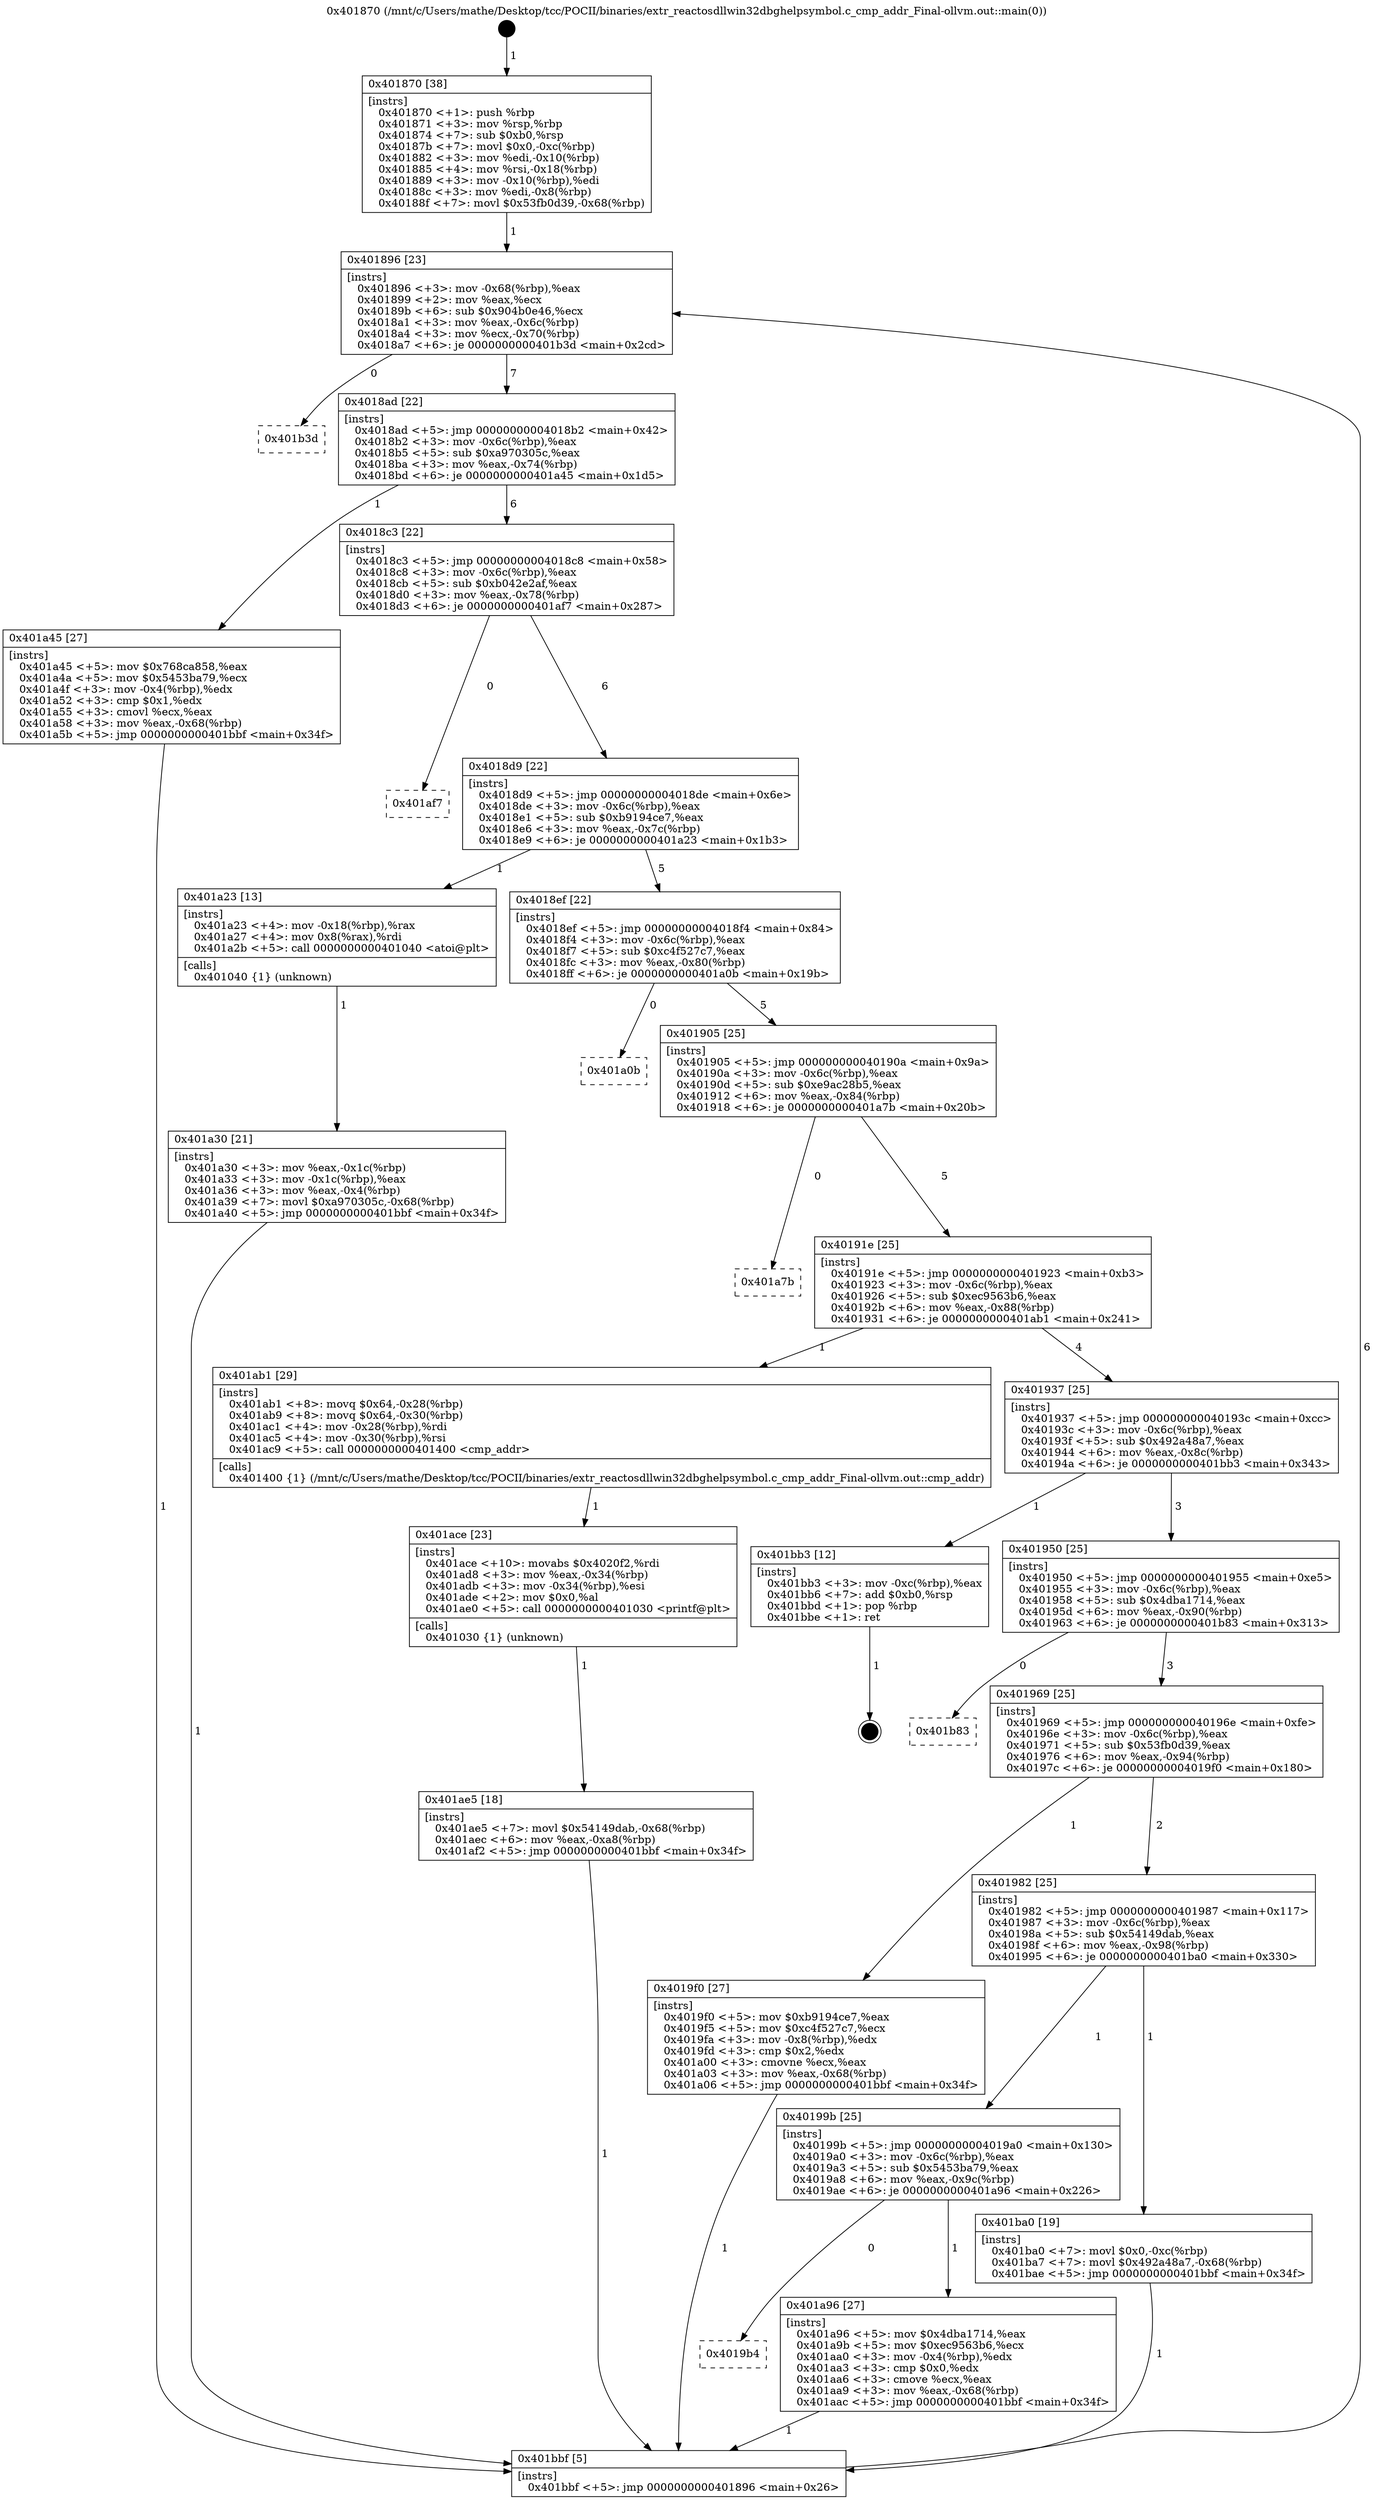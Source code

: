 digraph "0x401870" {
  label = "0x401870 (/mnt/c/Users/mathe/Desktop/tcc/POCII/binaries/extr_reactosdllwin32dbghelpsymbol.c_cmp_addr_Final-ollvm.out::main(0))"
  labelloc = "t"
  node[shape=record]

  Entry [label="",width=0.3,height=0.3,shape=circle,fillcolor=black,style=filled]
  "0x401896" [label="{
     0x401896 [23]\l
     | [instrs]\l
     &nbsp;&nbsp;0x401896 \<+3\>: mov -0x68(%rbp),%eax\l
     &nbsp;&nbsp;0x401899 \<+2\>: mov %eax,%ecx\l
     &nbsp;&nbsp;0x40189b \<+6\>: sub $0x904b0e46,%ecx\l
     &nbsp;&nbsp;0x4018a1 \<+3\>: mov %eax,-0x6c(%rbp)\l
     &nbsp;&nbsp;0x4018a4 \<+3\>: mov %ecx,-0x70(%rbp)\l
     &nbsp;&nbsp;0x4018a7 \<+6\>: je 0000000000401b3d \<main+0x2cd\>\l
  }"]
  "0x401b3d" [label="{
     0x401b3d\l
  }", style=dashed]
  "0x4018ad" [label="{
     0x4018ad [22]\l
     | [instrs]\l
     &nbsp;&nbsp;0x4018ad \<+5\>: jmp 00000000004018b2 \<main+0x42\>\l
     &nbsp;&nbsp;0x4018b2 \<+3\>: mov -0x6c(%rbp),%eax\l
     &nbsp;&nbsp;0x4018b5 \<+5\>: sub $0xa970305c,%eax\l
     &nbsp;&nbsp;0x4018ba \<+3\>: mov %eax,-0x74(%rbp)\l
     &nbsp;&nbsp;0x4018bd \<+6\>: je 0000000000401a45 \<main+0x1d5\>\l
  }"]
  Exit [label="",width=0.3,height=0.3,shape=circle,fillcolor=black,style=filled,peripheries=2]
  "0x401a45" [label="{
     0x401a45 [27]\l
     | [instrs]\l
     &nbsp;&nbsp;0x401a45 \<+5\>: mov $0x768ca858,%eax\l
     &nbsp;&nbsp;0x401a4a \<+5\>: mov $0x5453ba79,%ecx\l
     &nbsp;&nbsp;0x401a4f \<+3\>: mov -0x4(%rbp),%edx\l
     &nbsp;&nbsp;0x401a52 \<+3\>: cmp $0x1,%edx\l
     &nbsp;&nbsp;0x401a55 \<+3\>: cmovl %ecx,%eax\l
     &nbsp;&nbsp;0x401a58 \<+3\>: mov %eax,-0x68(%rbp)\l
     &nbsp;&nbsp;0x401a5b \<+5\>: jmp 0000000000401bbf \<main+0x34f\>\l
  }"]
  "0x4018c3" [label="{
     0x4018c3 [22]\l
     | [instrs]\l
     &nbsp;&nbsp;0x4018c3 \<+5\>: jmp 00000000004018c8 \<main+0x58\>\l
     &nbsp;&nbsp;0x4018c8 \<+3\>: mov -0x6c(%rbp),%eax\l
     &nbsp;&nbsp;0x4018cb \<+5\>: sub $0xb042e2af,%eax\l
     &nbsp;&nbsp;0x4018d0 \<+3\>: mov %eax,-0x78(%rbp)\l
     &nbsp;&nbsp;0x4018d3 \<+6\>: je 0000000000401af7 \<main+0x287\>\l
  }"]
  "0x401ae5" [label="{
     0x401ae5 [18]\l
     | [instrs]\l
     &nbsp;&nbsp;0x401ae5 \<+7\>: movl $0x54149dab,-0x68(%rbp)\l
     &nbsp;&nbsp;0x401aec \<+6\>: mov %eax,-0xa8(%rbp)\l
     &nbsp;&nbsp;0x401af2 \<+5\>: jmp 0000000000401bbf \<main+0x34f\>\l
  }"]
  "0x401af7" [label="{
     0x401af7\l
  }", style=dashed]
  "0x4018d9" [label="{
     0x4018d9 [22]\l
     | [instrs]\l
     &nbsp;&nbsp;0x4018d9 \<+5\>: jmp 00000000004018de \<main+0x6e\>\l
     &nbsp;&nbsp;0x4018de \<+3\>: mov -0x6c(%rbp),%eax\l
     &nbsp;&nbsp;0x4018e1 \<+5\>: sub $0xb9194ce7,%eax\l
     &nbsp;&nbsp;0x4018e6 \<+3\>: mov %eax,-0x7c(%rbp)\l
     &nbsp;&nbsp;0x4018e9 \<+6\>: je 0000000000401a23 \<main+0x1b3\>\l
  }"]
  "0x401ace" [label="{
     0x401ace [23]\l
     | [instrs]\l
     &nbsp;&nbsp;0x401ace \<+10\>: movabs $0x4020f2,%rdi\l
     &nbsp;&nbsp;0x401ad8 \<+3\>: mov %eax,-0x34(%rbp)\l
     &nbsp;&nbsp;0x401adb \<+3\>: mov -0x34(%rbp),%esi\l
     &nbsp;&nbsp;0x401ade \<+2\>: mov $0x0,%al\l
     &nbsp;&nbsp;0x401ae0 \<+5\>: call 0000000000401030 \<printf@plt\>\l
     | [calls]\l
     &nbsp;&nbsp;0x401030 \{1\} (unknown)\l
  }"]
  "0x401a23" [label="{
     0x401a23 [13]\l
     | [instrs]\l
     &nbsp;&nbsp;0x401a23 \<+4\>: mov -0x18(%rbp),%rax\l
     &nbsp;&nbsp;0x401a27 \<+4\>: mov 0x8(%rax),%rdi\l
     &nbsp;&nbsp;0x401a2b \<+5\>: call 0000000000401040 \<atoi@plt\>\l
     | [calls]\l
     &nbsp;&nbsp;0x401040 \{1\} (unknown)\l
  }"]
  "0x4018ef" [label="{
     0x4018ef [22]\l
     | [instrs]\l
     &nbsp;&nbsp;0x4018ef \<+5\>: jmp 00000000004018f4 \<main+0x84\>\l
     &nbsp;&nbsp;0x4018f4 \<+3\>: mov -0x6c(%rbp),%eax\l
     &nbsp;&nbsp;0x4018f7 \<+5\>: sub $0xc4f527c7,%eax\l
     &nbsp;&nbsp;0x4018fc \<+3\>: mov %eax,-0x80(%rbp)\l
     &nbsp;&nbsp;0x4018ff \<+6\>: je 0000000000401a0b \<main+0x19b\>\l
  }"]
  "0x4019b4" [label="{
     0x4019b4\l
  }", style=dashed]
  "0x401a0b" [label="{
     0x401a0b\l
  }", style=dashed]
  "0x401905" [label="{
     0x401905 [25]\l
     | [instrs]\l
     &nbsp;&nbsp;0x401905 \<+5\>: jmp 000000000040190a \<main+0x9a\>\l
     &nbsp;&nbsp;0x40190a \<+3\>: mov -0x6c(%rbp),%eax\l
     &nbsp;&nbsp;0x40190d \<+5\>: sub $0xe9ac28b5,%eax\l
     &nbsp;&nbsp;0x401912 \<+6\>: mov %eax,-0x84(%rbp)\l
     &nbsp;&nbsp;0x401918 \<+6\>: je 0000000000401a7b \<main+0x20b\>\l
  }"]
  "0x401a96" [label="{
     0x401a96 [27]\l
     | [instrs]\l
     &nbsp;&nbsp;0x401a96 \<+5\>: mov $0x4dba1714,%eax\l
     &nbsp;&nbsp;0x401a9b \<+5\>: mov $0xec9563b6,%ecx\l
     &nbsp;&nbsp;0x401aa0 \<+3\>: mov -0x4(%rbp),%edx\l
     &nbsp;&nbsp;0x401aa3 \<+3\>: cmp $0x0,%edx\l
     &nbsp;&nbsp;0x401aa6 \<+3\>: cmove %ecx,%eax\l
     &nbsp;&nbsp;0x401aa9 \<+3\>: mov %eax,-0x68(%rbp)\l
     &nbsp;&nbsp;0x401aac \<+5\>: jmp 0000000000401bbf \<main+0x34f\>\l
  }"]
  "0x401a7b" [label="{
     0x401a7b\l
  }", style=dashed]
  "0x40191e" [label="{
     0x40191e [25]\l
     | [instrs]\l
     &nbsp;&nbsp;0x40191e \<+5\>: jmp 0000000000401923 \<main+0xb3\>\l
     &nbsp;&nbsp;0x401923 \<+3\>: mov -0x6c(%rbp),%eax\l
     &nbsp;&nbsp;0x401926 \<+5\>: sub $0xec9563b6,%eax\l
     &nbsp;&nbsp;0x40192b \<+6\>: mov %eax,-0x88(%rbp)\l
     &nbsp;&nbsp;0x401931 \<+6\>: je 0000000000401ab1 \<main+0x241\>\l
  }"]
  "0x40199b" [label="{
     0x40199b [25]\l
     | [instrs]\l
     &nbsp;&nbsp;0x40199b \<+5\>: jmp 00000000004019a0 \<main+0x130\>\l
     &nbsp;&nbsp;0x4019a0 \<+3\>: mov -0x6c(%rbp),%eax\l
     &nbsp;&nbsp;0x4019a3 \<+5\>: sub $0x5453ba79,%eax\l
     &nbsp;&nbsp;0x4019a8 \<+6\>: mov %eax,-0x9c(%rbp)\l
     &nbsp;&nbsp;0x4019ae \<+6\>: je 0000000000401a96 \<main+0x226\>\l
  }"]
  "0x401ab1" [label="{
     0x401ab1 [29]\l
     | [instrs]\l
     &nbsp;&nbsp;0x401ab1 \<+8\>: movq $0x64,-0x28(%rbp)\l
     &nbsp;&nbsp;0x401ab9 \<+8\>: movq $0x64,-0x30(%rbp)\l
     &nbsp;&nbsp;0x401ac1 \<+4\>: mov -0x28(%rbp),%rdi\l
     &nbsp;&nbsp;0x401ac5 \<+4\>: mov -0x30(%rbp),%rsi\l
     &nbsp;&nbsp;0x401ac9 \<+5\>: call 0000000000401400 \<cmp_addr\>\l
     | [calls]\l
     &nbsp;&nbsp;0x401400 \{1\} (/mnt/c/Users/mathe/Desktop/tcc/POCII/binaries/extr_reactosdllwin32dbghelpsymbol.c_cmp_addr_Final-ollvm.out::cmp_addr)\l
  }"]
  "0x401937" [label="{
     0x401937 [25]\l
     | [instrs]\l
     &nbsp;&nbsp;0x401937 \<+5\>: jmp 000000000040193c \<main+0xcc\>\l
     &nbsp;&nbsp;0x40193c \<+3\>: mov -0x6c(%rbp),%eax\l
     &nbsp;&nbsp;0x40193f \<+5\>: sub $0x492a48a7,%eax\l
     &nbsp;&nbsp;0x401944 \<+6\>: mov %eax,-0x8c(%rbp)\l
     &nbsp;&nbsp;0x40194a \<+6\>: je 0000000000401bb3 \<main+0x343\>\l
  }"]
  "0x401ba0" [label="{
     0x401ba0 [19]\l
     | [instrs]\l
     &nbsp;&nbsp;0x401ba0 \<+7\>: movl $0x0,-0xc(%rbp)\l
     &nbsp;&nbsp;0x401ba7 \<+7\>: movl $0x492a48a7,-0x68(%rbp)\l
     &nbsp;&nbsp;0x401bae \<+5\>: jmp 0000000000401bbf \<main+0x34f\>\l
  }"]
  "0x401bb3" [label="{
     0x401bb3 [12]\l
     | [instrs]\l
     &nbsp;&nbsp;0x401bb3 \<+3\>: mov -0xc(%rbp),%eax\l
     &nbsp;&nbsp;0x401bb6 \<+7\>: add $0xb0,%rsp\l
     &nbsp;&nbsp;0x401bbd \<+1\>: pop %rbp\l
     &nbsp;&nbsp;0x401bbe \<+1\>: ret\l
  }"]
  "0x401950" [label="{
     0x401950 [25]\l
     | [instrs]\l
     &nbsp;&nbsp;0x401950 \<+5\>: jmp 0000000000401955 \<main+0xe5\>\l
     &nbsp;&nbsp;0x401955 \<+3\>: mov -0x6c(%rbp),%eax\l
     &nbsp;&nbsp;0x401958 \<+5\>: sub $0x4dba1714,%eax\l
     &nbsp;&nbsp;0x40195d \<+6\>: mov %eax,-0x90(%rbp)\l
     &nbsp;&nbsp;0x401963 \<+6\>: je 0000000000401b83 \<main+0x313\>\l
  }"]
  "0x401a30" [label="{
     0x401a30 [21]\l
     | [instrs]\l
     &nbsp;&nbsp;0x401a30 \<+3\>: mov %eax,-0x1c(%rbp)\l
     &nbsp;&nbsp;0x401a33 \<+3\>: mov -0x1c(%rbp),%eax\l
     &nbsp;&nbsp;0x401a36 \<+3\>: mov %eax,-0x4(%rbp)\l
     &nbsp;&nbsp;0x401a39 \<+7\>: movl $0xa970305c,-0x68(%rbp)\l
     &nbsp;&nbsp;0x401a40 \<+5\>: jmp 0000000000401bbf \<main+0x34f\>\l
  }"]
  "0x401b83" [label="{
     0x401b83\l
  }", style=dashed]
  "0x401969" [label="{
     0x401969 [25]\l
     | [instrs]\l
     &nbsp;&nbsp;0x401969 \<+5\>: jmp 000000000040196e \<main+0xfe\>\l
     &nbsp;&nbsp;0x40196e \<+3\>: mov -0x6c(%rbp),%eax\l
     &nbsp;&nbsp;0x401971 \<+5\>: sub $0x53fb0d39,%eax\l
     &nbsp;&nbsp;0x401976 \<+6\>: mov %eax,-0x94(%rbp)\l
     &nbsp;&nbsp;0x40197c \<+6\>: je 00000000004019f0 \<main+0x180\>\l
  }"]
  "0x401870" [label="{
     0x401870 [38]\l
     | [instrs]\l
     &nbsp;&nbsp;0x401870 \<+1\>: push %rbp\l
     &nbsp;&nbsp;0x401871 \<+3\>: mov %rsp,%rbp\l
     &nbsp;&nbsp;0x401874 \<+7\>: sub $0xb0,%rsp\l
     &nbsp;&nbsp;0x40187b \<+7\>: movl $0x0,-0xc(%rbp)\l
     &nbsp;&nbsp;0x401882 \<+3\>: mov %edi,-0x10(%rbp)\l
     &nbsp;&nbsp;0x401885 \<+4\>: mov %rsi,-0x18(%rbp)\l
     &nbsp;&nbsp;0x401889 \<+3\>: mov -0x10(%rbp),%edi\l
     &nbsp;&nbsp;0x40188c \<+3\>: mov %edi,-0x8(%rbp)\l
     &nbsp;&nbsp;0x40188f \<+7\>: movl $0x53fb0d39,-0x68(%rbp)\l
  }"]
  "0x4019f0" [label="{
     0x4019f0 [27]\l
     | [instrs]\l
     &nbsp;&nbsp;0x4019f0 \<+5\>: mov $0xb9194ce7,%eax\l
     &nbsp;&nbsp;0x4019f5 \<+5\>: mov $0xc4f527c7,%ecx\l
     &nbsp;&nbsp;0x4019fa \<+3\>: mov -0x8(%rbp),%edx\l
     &nbsp;&nbsp;0x4019fd \<+3\>: cmp $0x2,%edx\l
     &nbsp;&nbsp;0x401a00 \<+3\>: cmovne %ecx,%eax\l
     &nbsp;&nbsp;0x401a03 \<+3\>: mov %eax,-0x68(%rbp)\l
     &nbsp;&nbsp;0x401a06 \<+5\>: jmp 0000000000401bbf \<main+0x34f\>\l
  }"]
  "0x401982" [label="{
     0x401982 [25]\l
     | [instrs]\l
     &nbsp;&nbsp;0x401982 \<+5\>: jmp 0000000000401987 \<main+0x117\>\l
     &nbsp;&nbsp;0x401987 \<+3\>: mov -0x6c(%rbp),%eax\l
     &nbsp;&nbsp;0x40198a \<+5\>: sub $0x54149dab,%eax\l
     &nbsp;&nbsp;0x40198f \<+6\>: mov %eax,-0x98(%rbp)\l
     &nbsp;&nbsp;0x401995 \<+6\>: je 0000000000401ba0 \<main+0x330\>\l
  }"]
  "0x401bbf" [label="{
     0x401bbf [5]\l
     | [instrs]\l
     &nbsp;&nbsp;0x401bbf \<+5\>: jmp 0000000000401896 \<main+0x26\>\l
  }"]
  Entry -> "0x401870" [label=" 1"]
  "0x401896" -> "0x401b3d" [label=" 0"]
  "0x401896" -> "0x4018ad" [label=" 7"]
  "0x401bb3" -> Exit [label=" 1"]
  "0x4018ad" -> "0x401a45" [label=" 1"]
  "0x4018ad" -> "0x4018c3" [label=" 6"]
  "0x401ba0" -> "0x401bbf" [label=" 1"]
  "0x4018c3" -> "0x401af7" [label=" 0"]
  "0x4018c3" -> "0x4018d9" [label=" 6"]
  "0x401ae5" -> "0x401bbf" [label=" 1"]
  "0x4018d9" -> "0x401a23" [label=" 1"]
  "0x4018d9" -> "0x4018ef" [label=" 5"]
  "0x401ace" -> "0x401ae5" [label=" 1"]
  "0x4018ef" -> "0x401a0b" [label=" 0"]
  "0x4018ef" -> "0x401905" [label=" 5"]
  "0x401ab1" -> "0x401ace" [label=" 1"]
  "0x401905" -> "0x401a7b" [label=" 0"]
  "0x401905" -> "0x40191e" [label=" 5"]
  "0x401a96" -> "0x401bbf" [label=" 1"]
  "0x40191e" -> "0x401ab1" [label=" 1"]
  "0x40191e" -> "0x401937" [label=" 4"]
  "0x40199b" -> "0x401a96" [label=" 1"]
  "0x401937" -> "0x401bb3" [label=" 1"]
  "0x401937" -> "0x401950" [label=" 3"]
  "0x40199b" -> "0x4019b4" [label=" 0"]
  "0x401950" -> "0x401b83" [label=" 0"]
  "0x401950" -> "0x401969" [label=" 3"]
  "0x401982" -> "0x401ba0" [label=" 1"]
  "0x401969" -> "0x4019f0" [label=" 1"]
  "0x401969" -> "0x401982" [label=" 2"]
  "0x4019f0" -> "0x401bbf" [label=" 1"]
  "0x401870" -> "0x401896" [label=" 1"]
  "0x401bbf" -> "0x401896" [label=" 6"]
  "0x401a23" -> "0x401a30" [label=" 1"]
  "0x401a30" -> "0x401bbf" [label=" 1"]
  "0x401a45" -> "0x401bbf" [label=" 1"]
  "0x401982" -> "0x40199b" [label=" 1"]
}
